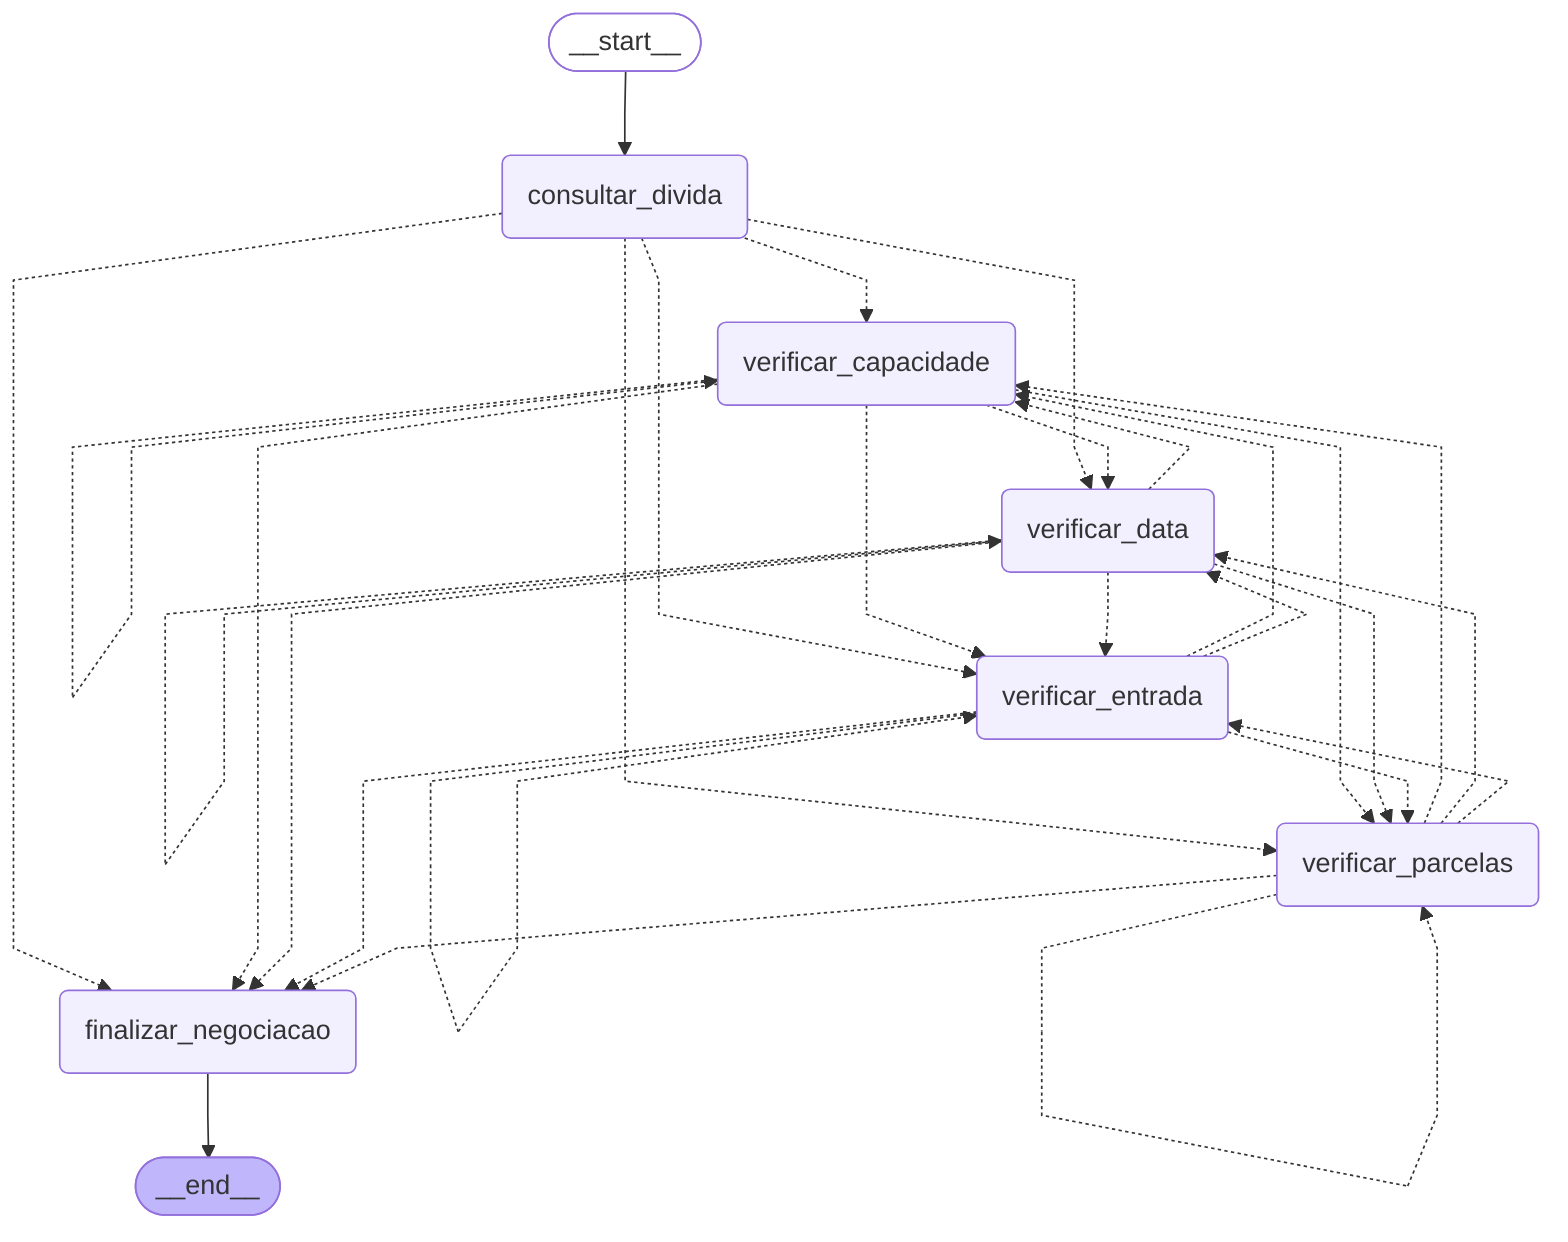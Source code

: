 ---
config:
  flowchart:
    curve: linear
---
graph TD;
	__start__([<p>__start__</p>]):::first
	consultar_divida(consultar_divida)
	verificar_entrada(verificar_entrada)
	verificar_capacidade(verificar_capacidade)
	verificar_data(verificar_data)
	verificar_parcelas(verificar_parcelas)
	finalizar_negociacao(finalizar_negociacao)
	__end__([<p>__end__</p>]):::last
	__start__ --> consultar_divida;
	consultar_divida -.-> finalizar_negociacao;
	consultar_divida -.-> verificar_capacidade;
	consultar_divida -.-> verificar_data;
	consultar_divida -.-> verificar_entrada;
	consultar_divida -.-> verificar_parcelas;
	verificar_capacidade -.-> finalizar_negociacao;
	verificar_capacidade -.-> verificar_data;
	verificar_capacidade -.-> verificar_entrada;
	verificar_capacidade -.-> verificar_parcelas;
	verificar_data -.-> finalizar_negociacao;
	verificar_data -.-> verificar_capacidade;
	verificar_data -.-> verificar_entrada;
	verificar_data -.-> verificar_parcelas;
	verificar_entrada -.-> finalizar_negociacao;
	verificar_entrada -.-> verificar_capacidade;
	verificar_entrada -.-> verificar_data;
	verificar_entrada -.-> verificar_parcelas;
	verificar_parcelas -.-> finalizar_negociacao;
	verificar_parcelas -.-> verificar_capacidade;
	verificar_parcelas -.-> verificar_data;
	verificar_parcelas -.-> verificar_entrada;
	finalizar_negociacao --> __end__;
	verificar_capacidade -.-> verificar_capacidade;
	verificar_data -.-> verificar_data;
	verificar_entrada -.-> verificar_entrada;
	verificar_parcelas -.-> verificar_parcelas;
	classDef default fill:#f2f0ff,line-height:1.2
	classDef first fill-opacity:0
	classDef last fill:#bfb6fc